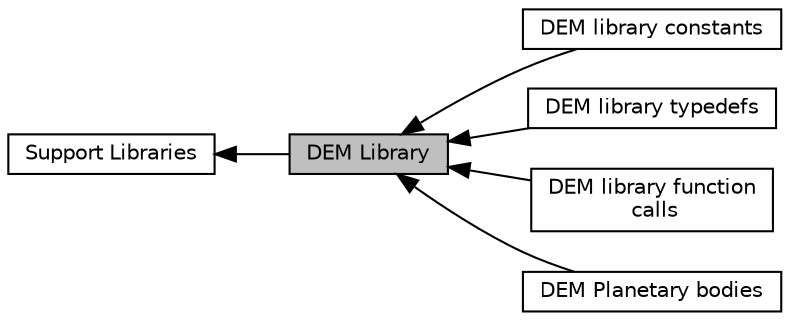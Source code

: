 digraph "DEM Library"
{
  edge [fontname="Helvetica",fontsize="10",labelfontname="Helvetica",labelfontsize="10"];
  node [fontname="Helvetica",fontsize="10",shape=record];
  rankdir=LR;
  Node0 [label="DEM Library",height=0.2,width=0.4,color="black", fillcolor="grey75", style="filled", fontcolor="black"];
  Node3 [label="DEM library constants",height=0.2,width=0.4,color="black", fillcolor="white", style="filled",URL="$group__demlib__constants.html"];
  Node1 [label="Support Libraries",height=0.2,width=0.4,color="black", fillcolor="white", style="filled",URL="$group__support.html"];
  Node4 [label="DEM library typedefs",height=0.2,width=0.4,color="black", fillcolor="white", style="filled",URL="$group__demlib__typedefs.html"];
  Node5 [label="DEM library function\l calls",height=0.2,width=0.4,color="black", fillcolor="white", style="filled",URL="$group__demlib__functions.html"];
  Node2 [label="DEM Planetary bodies",height=0.2,width=0.4,color="black", fillcolor="white", style="filled",URL="$group__demlib__planets.html"];
  Node1->Node0 [shape=plaintext, dir="back", style="solid"];
  Node0->Node2 [shape=plaintext, dir="back", style="solid"];
  Node0->Node3 [shape=plaintext, dir="back", style="solid"];
  Node0->Node4 [shape=plaintext, dir="back", style="solid"];
  Node0->Node5 [shape=plaintext, dir="back", style="solid"];
}
